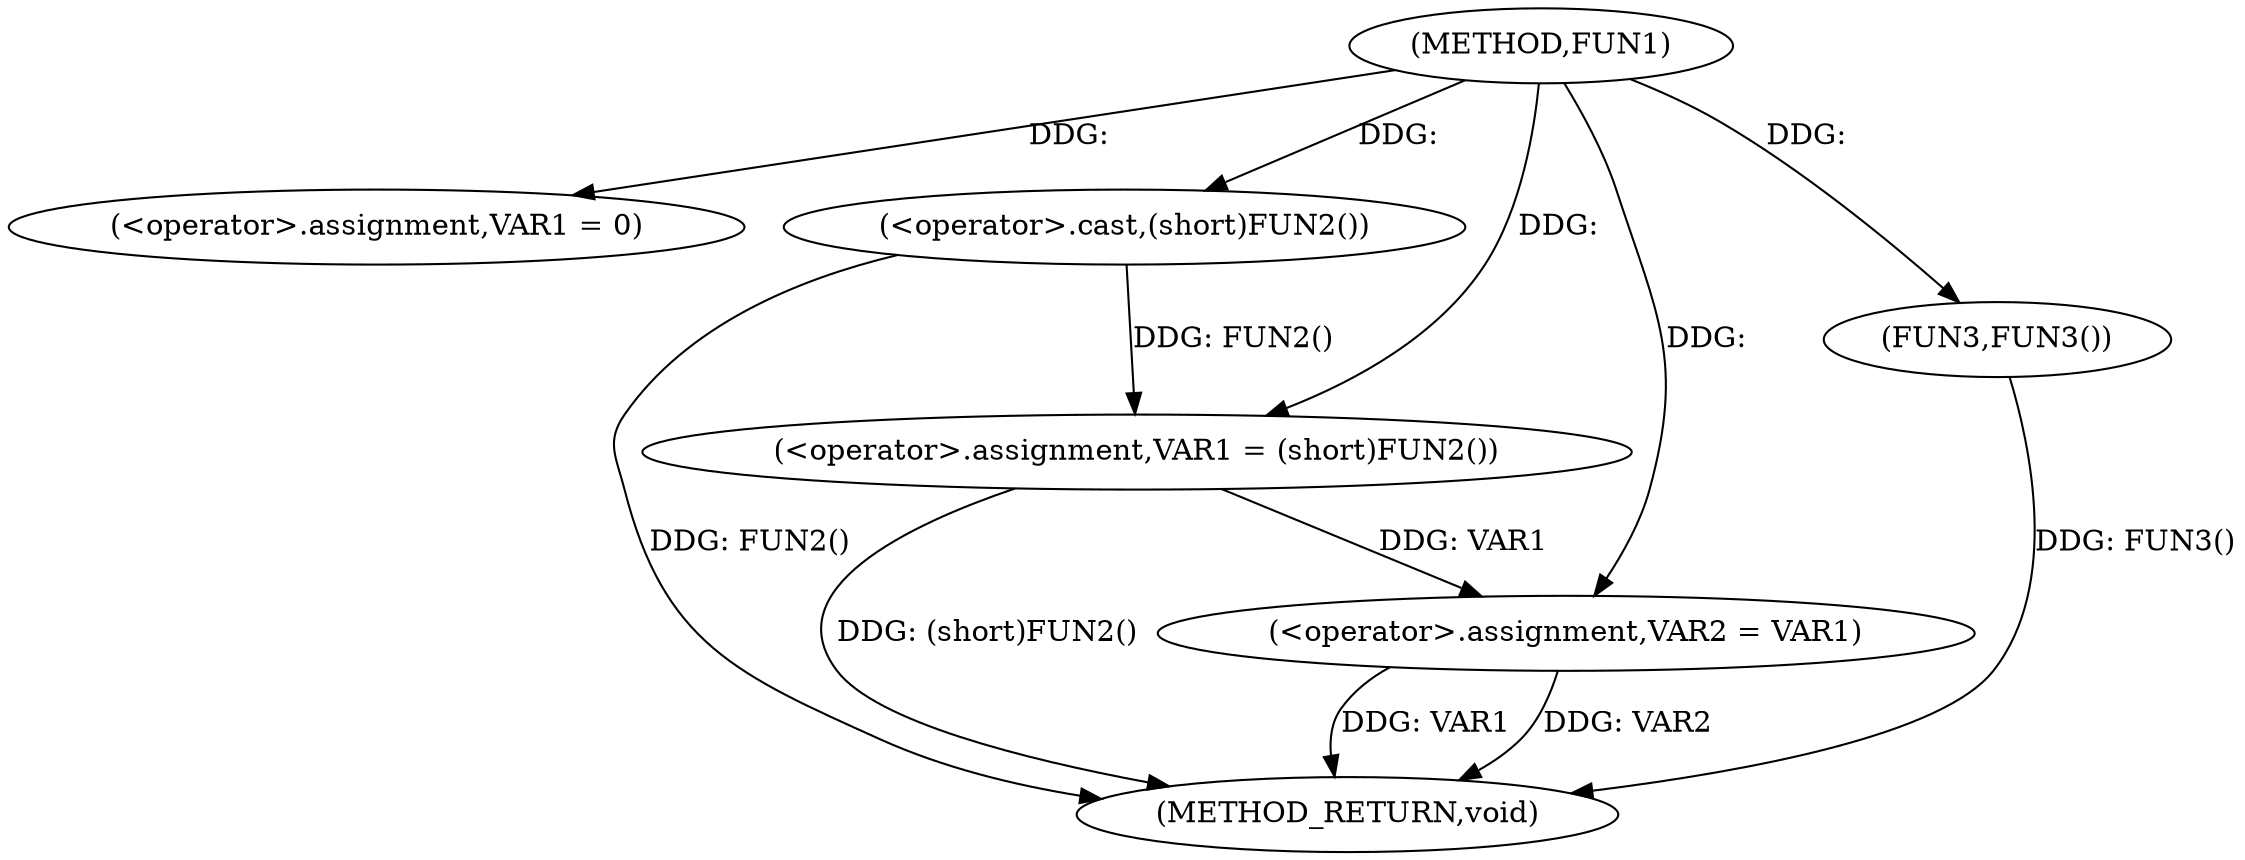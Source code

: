 digraph FUN1 {  
"1000100" [label = "(METHOD,FUN1)" ]
"1000115" [label = "(METHOD_RETURN,void)" ]
"1000103" [label = "(<operator>.assignment,VAR1 = 0)" ]
"1000106" [label = "(<operator>.assignment,VAR1 = (short)FUN2())" ]
"1000108" [label = "(<operator>.cast,(short)FUN2())" ]
"1000111" [label = "(<operator>.assignment,VAR2 = VAR1)" ]
"1000114" [label = "(FUN3,FUN3())" ]
  "1000106" -> "1000115"  [ label = "DDG: (short)FUN2()"] 
  "1000114" -> "1000115"  [ label = "DDG: FUN3()"] 
  "1000111" -> "1000115"  [ label = "DDG: VAR2"] 
  "1000111" -> "1000115"  [ label = "DDG: VAR1"] 
  "1000108" -> "1000115"  [ label = "DDG: FUN2()"] 
  "1000100" -> "1000103"  [ label = "DDG: "] 
  "1000108" -> "1000106"  [ label = "DDG: FUN2()"] 
  "1000100" -> "1000106"  [ label = "DDG: "] 
  "1000100" -> "1000108"  [ label = "DDG: "] 
  "1000106" -> "1000111"  [ label = "DDG: VAR1"] 
  "1000100" -> "1000111"  [ label = "DDG: "] 
  "1000100" -> "1000114"  [ label = "DDG: "] 
}
